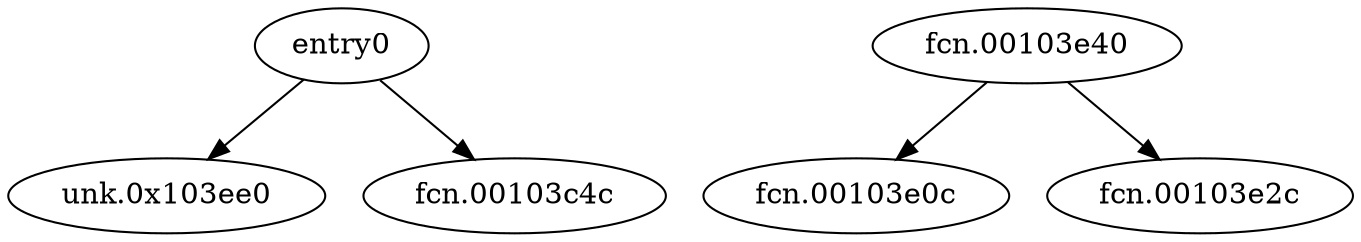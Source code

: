 digraph code {
  "0x00103c18" [label="entry0"];
  "0x00103c18" -> "0x00103ee0";
  "0x00103ee0" [label="unk.0x103ee0"];
  "0x00103c18" -> "0x00103c4c";
  "0x00103c4c" [label="fcn.00103c4c"];
  "0x00103e40" [label="fcn.00103e40"];
  "0x00103e40" -> "0x00103e0c";
  "0x00103e0c" [label="fcn.00103e0c"];
  "0x00103e40" -> "0x00103e2c";
  "0x00103e2c" [label="fcn.00103e2c"];
}